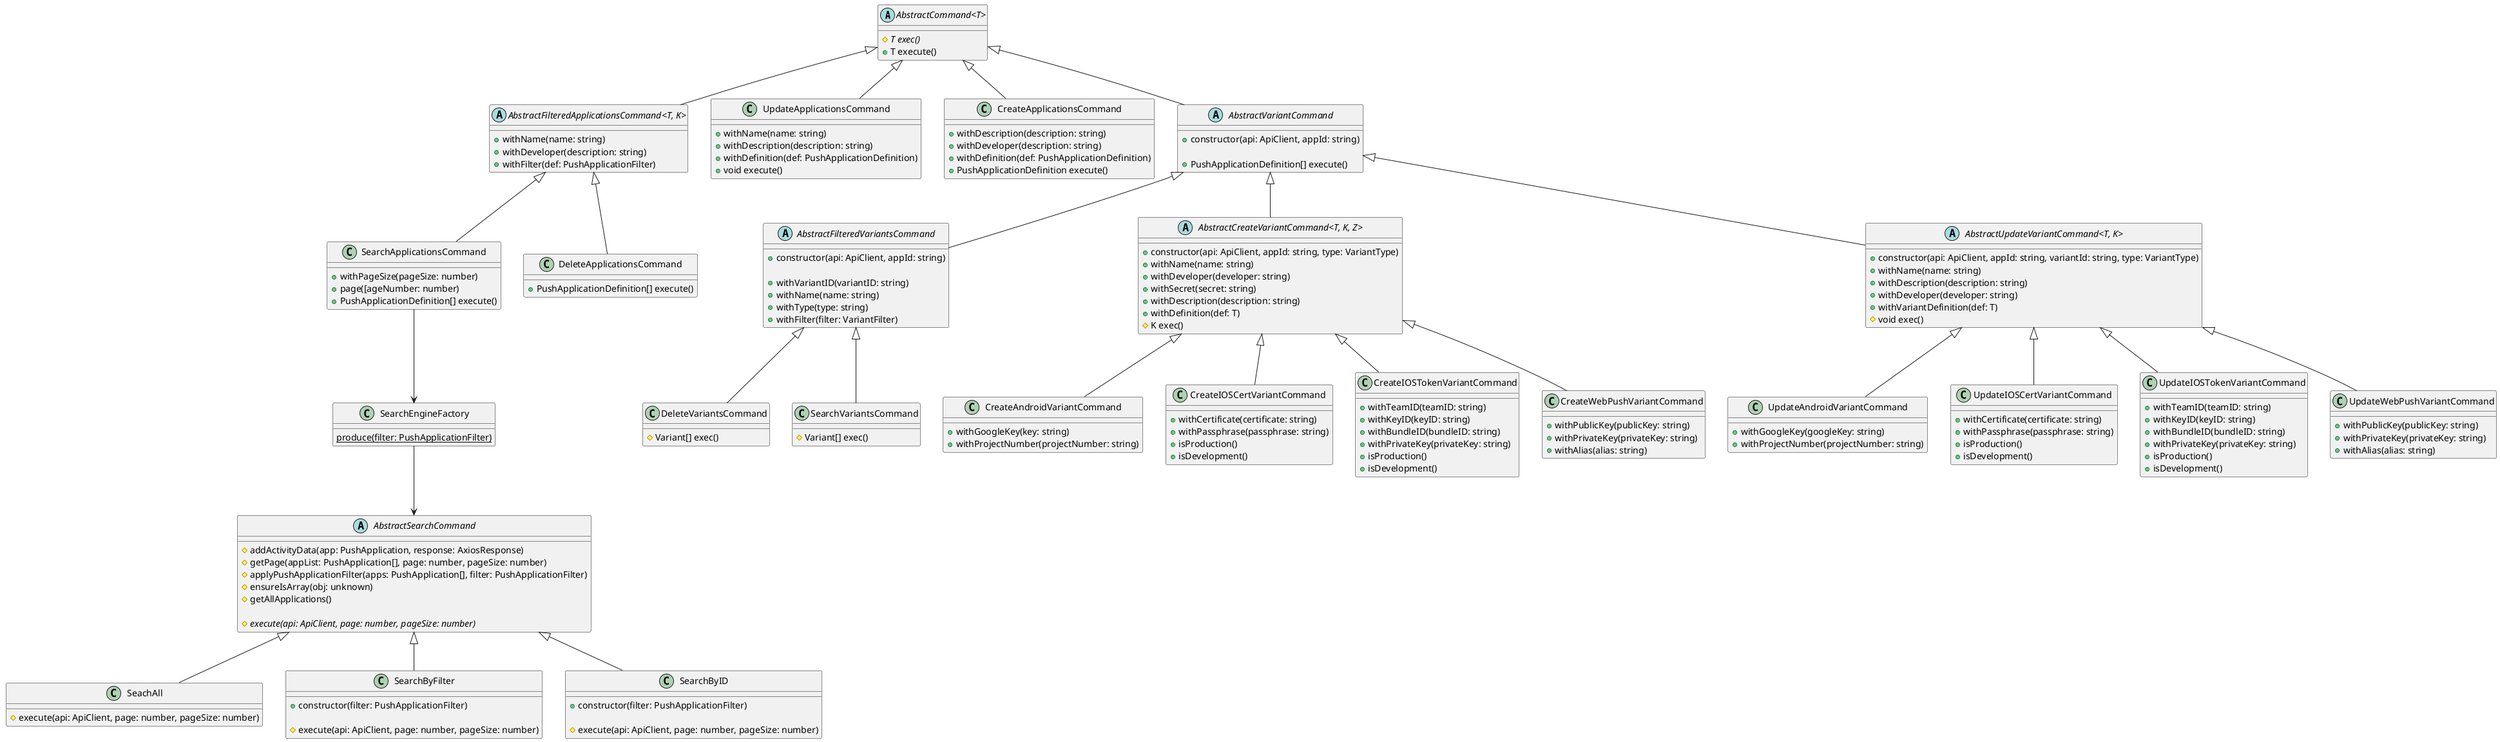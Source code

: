@startuml
skinparam genericDisplay old
abstract class AbstractCommand<T> {
  #{abstract} T exec()
  +T execute()
}

abstract class AbstractFilteredApplicationsCommand<T, K> {
   +withName(name: string)
   +withDeveloper(description: string)
   +withFilter(def: PushApplicationFilter)
}

class UpdateApplicationsCommand {
   +withName(name: string)
   +withDescription(description: string)
   +withDefinition(def: PushApplicationDefinition)
   +void execute()
}

class CreateApplicationsCommand {
   +withDescription(description: string)
   +withDeveloper(description: string)
   +withDefinition(def: PushApplicationDefinition)
   +PushApplicationDefinition execute()
}

class SearchApplicationsCommand {
   +withPageSize(pageSize: number)
   +page([ageNumber: number)
   +PushApplicationDefinition[] execute()
}

class DeleteApplicationsCommand {
   +PushApplicationDefinition[] execute()
}

abstract class AbstractVariantCommand {
   +constructor(api: ApiClient, appId: string)

   +PushApplicationDefinition[] execute()
}

abstract class AbstractFilteredVariantsCommand {
   +constructor(api: ApiClient, appId: string)

   +withVariantID(variantID: string)
   +withName(name: string)
   +withType(type: string)
   +withFilter(filter: VariantFilter)
}

abstract class AbstractCreateVariantCommand<T, K, Z> {
   +constructor(api: ApiClient, appId: string, type: VariantType)
   +withName(name: string)
   +withDeveloper(developer: string)
   +withSecret(secret: string)
   +withDescription(description: string)
   +withDefinition(def: T)
   #K exec()
}

abstract class AbstractUpdateVariantCommand<T, K> {
   +constructor(api: ApiClient, appId: string, variantId: string, type: VariantType)
   +withName(name: string)
   +withDescription(description: string)
   +withDeveloper(developer: string)
   +withVariantDefinition(def: T)
   #void exec()
}

class CreateAndroidVariantCommand {
    +withGoogleKey(key: string)
    +withProjectNumber(projectNumber: string)
}

class CreateIOSCertVariantCommand {
    +withCertificate(certificate: string)
    +withPassphrase(passphrase: string)
    +isProduction()
    +isDevelopment()
}

class CreateIOSTokenVariantCommand {
    +withTeamID(teamID: string)
    +withKeyID(keyID: string)
    +withBundleID(bundleID: string)
    +withPrivateKey(privateKey: string)
    +isProduction()
    +isDevelopment()
}

class CreateWebPushVariantCommand {
    +withPublicKey(publicKey: string)
    +withPrivateKey(privateKey: string)
    +withAlias(alias: string)
}

class UpdateAndroidVariantCommand {
  +withGoogleKey(googleKey: string)
  +withProjectNumber(projectNumber: string)
}

class UpdateIOSCertVariantCommand {
    +withCertificate(certificate: string)
    +withPassphrase(passphrase: string)
    +isProduction()
    +isDevelopment()
}

class UpdateIOSTokenVariantCommand {
    +withTeamID(teamID: string)
    +withKeyID(keyID: string)
    +withBundleID(bundleID: string)
    +withPrivateKey(privateKey: string)
    +isProduction()
    +isDevelopment()
}

class UpdateWebPushVariantCommand {
    +withPublicKey(publicKey: string)
    +withPrivateKey(privateKey: string)
    +withAlias(alias: string)
}

class DeleteVariantsCommand {
    #Variant[] exec()
}

class SearchVariantsCommand {
    #Variant[] exec()
}

AbstractCommand <|-- UpdateApplicationsCommand
AbstractCommand <|-- CreateApplicationsCommand
AbstractCommand <|-- AbstractFilteredApplicationsCommand
AbstractCommand <|-- AbstractVariantCommand
AbstractFilteredApplicationsCommand <|-- SearchApplicationsCommand
AbstractFilteredApplicationsCommand <|-- DeleteApplicationsCommand
AbstractVariantCommand <|-- AbstractCreateVariantCommand
AbstractVariantCommand <|-- AbstractFilteredVariantsCommand
AbstractCreateVariantCommand <|-- CreateAndroidVariantCommand
AbstractCreateVariantCommand <|-- CreateIOSCertVariantCommand
AbstractCreateVariantCommand <|-- CreateIOSTokenVariantCommand
AbstractCreateVariantCommand <|-- CreateWebPushVariantCommand
AbstractVariantCommand <|-- AbstractUpdateVariantCommand
AbstractUpdateVariantCommand <|-- UpdateAndroidVariantCommand
AbstractUpdateVariantCommand <|-- UpdateIOSCertVariantCommand
AbstractUpdateVariantCommand <|-- UpdateIOSTokenVariantCommand
AbstractUpdateVariantCommand <|-- UpdateWebPushVariantCommand
AbstractFilteredVariantsCommand <|-- DeleteVariantsCommand
AbstractFilteredVariantsCommand <|-- SearchVariantsCommand


abstract class AbstractSearchCommand {
  #addActivityData(app: PushApplication, response: AxiosResponse)
  #getPage(appList: PushApplication[], page: number, pageSize: number)
  #applyPushApplicationFilter(apps: PushApplication[], filter: PushApplicationFilter)
  #ensureIsArray(obj: unknown)
  #getAllApplications()

  #{abstract} execute(api: ApiClient, page: number, pageSize: number)
}

class SeachAll {
  #execute(api: ApiClient, page: number, pageSize: number)
}

class SearchByFilter {
  +constructor(filter: PushApplicationFilter)

  #execute(api: ApiClient, page: number, pageSize: number)
}

class SearchByID {
  +constructor(filter: PushApplicationFilter)

  #execute(api: ApiClient, page: number, pageSize: number)
}

AbstractSearchCommand <|-- SeachAll
AbstractSearchCommand <|-- SearchByFilter
AbstractSearchCommand <|-- SearchByID

class SearchEngineFactory {
    {static} produce(filter: PushApplicationFilter)
}

SearchEngineFactory --> AbstractSearchCommand
SearchApplicationsCommand --> SearchEngineFactory
@enduml
